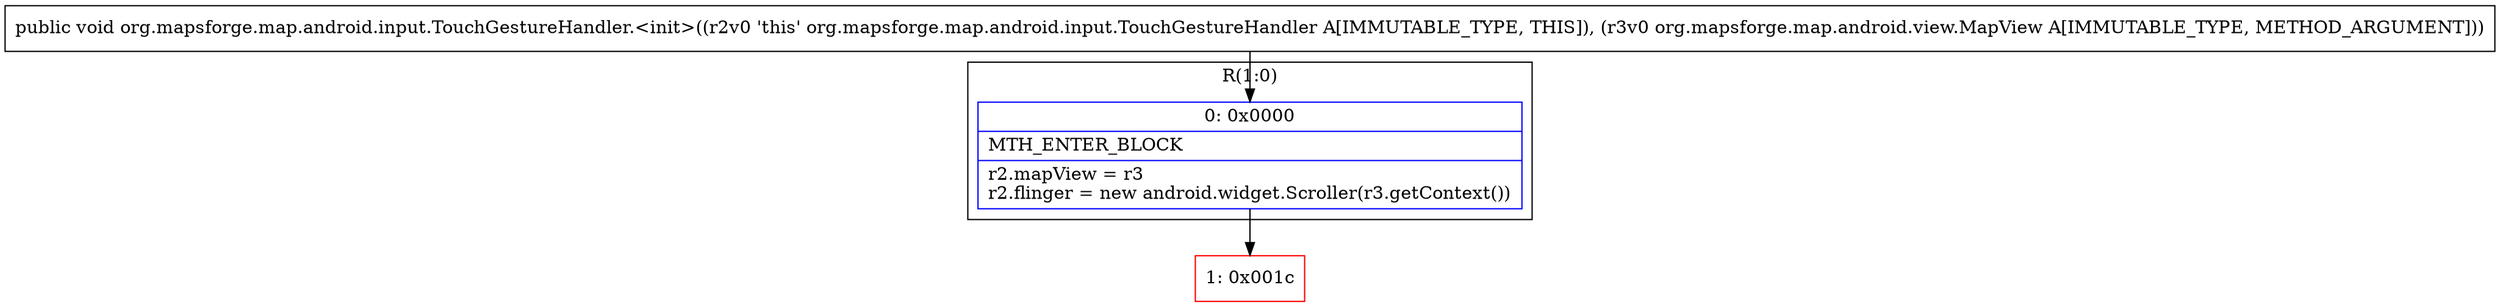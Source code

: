 digraph "CFG fororg.mapsforge.map.android.input.TouchGestureHandler.\<init\>(Lorg\/mapsforge\/map\/android\/view\/MapView;)V" {
subgraph cluster_Region_92900546 {
label = "R(1:0)";
node [shape=record,color=blue];
Node_0 [shape=record,label="{0\:\ 0x0000|MTH_ENTER_BLOCK\l|r2.mapView = r3\lr2.flinger = new android.widget.Scroller(r3.getContext())\l}"];
}
Node_1 [shape=record,color=red,label="{1\:\ 0x001c}"];
MethodNode[shape=record,label="{public void org.mapsforge.map.android.input.TouchGestureHandler.\<init\>((r2v0 'this' org.mapsforge.map.android.input.TouchGestureHandler A[IMMUTABLE_TYPE, THIS]), (r3v0 org.mapsforge.map.android.view.MapView A[IMMUTABLE_TYPE, METHOD_ARGUMENT])) }"];
MethodNode -> Node_0;
Node_0 -> Node_1;
}

